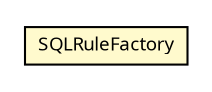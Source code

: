 #!/usr/local/bin/dot
#
# Class diagram 
# Generated by UMLGraph version R5_6 (http://www.umlgraph.org/)
#

digraph G {
	edge [fontname="Trebuchet MS",fontsize=10,labelfontname="Trebuchet MS",labelfontsize=10];
	node [fontname="Trebuchet MS",fontsize=10,shape=plaintext];
	nodesep=0.25;
	ranksep=0.5;
	// se.cambio.cds.model.rule.dao.SQLRuleFactory
	c311364 [label=<<table title="se.cambio.cds.model.rule.dao.SQLRuleFactory" border="0" cellborder="1" cellspacing="0" cellpadding="2" port="p" bgcolor="lemonChiffon" href="./SQLRuleFactory.html">
		<tr><td><table border="0" cellspacing="0" cellpadding="1">
<tr><td align="center" balign="center"><font face="Trebuchet MS"> SQLRuleFactory </font></td></tr>
		</table></td></tr>
		</table>>, URL="./SQLRuleFactory.html", fontname="Trebuchet MS", fontcolor="black", fontsize=9.0];
}

